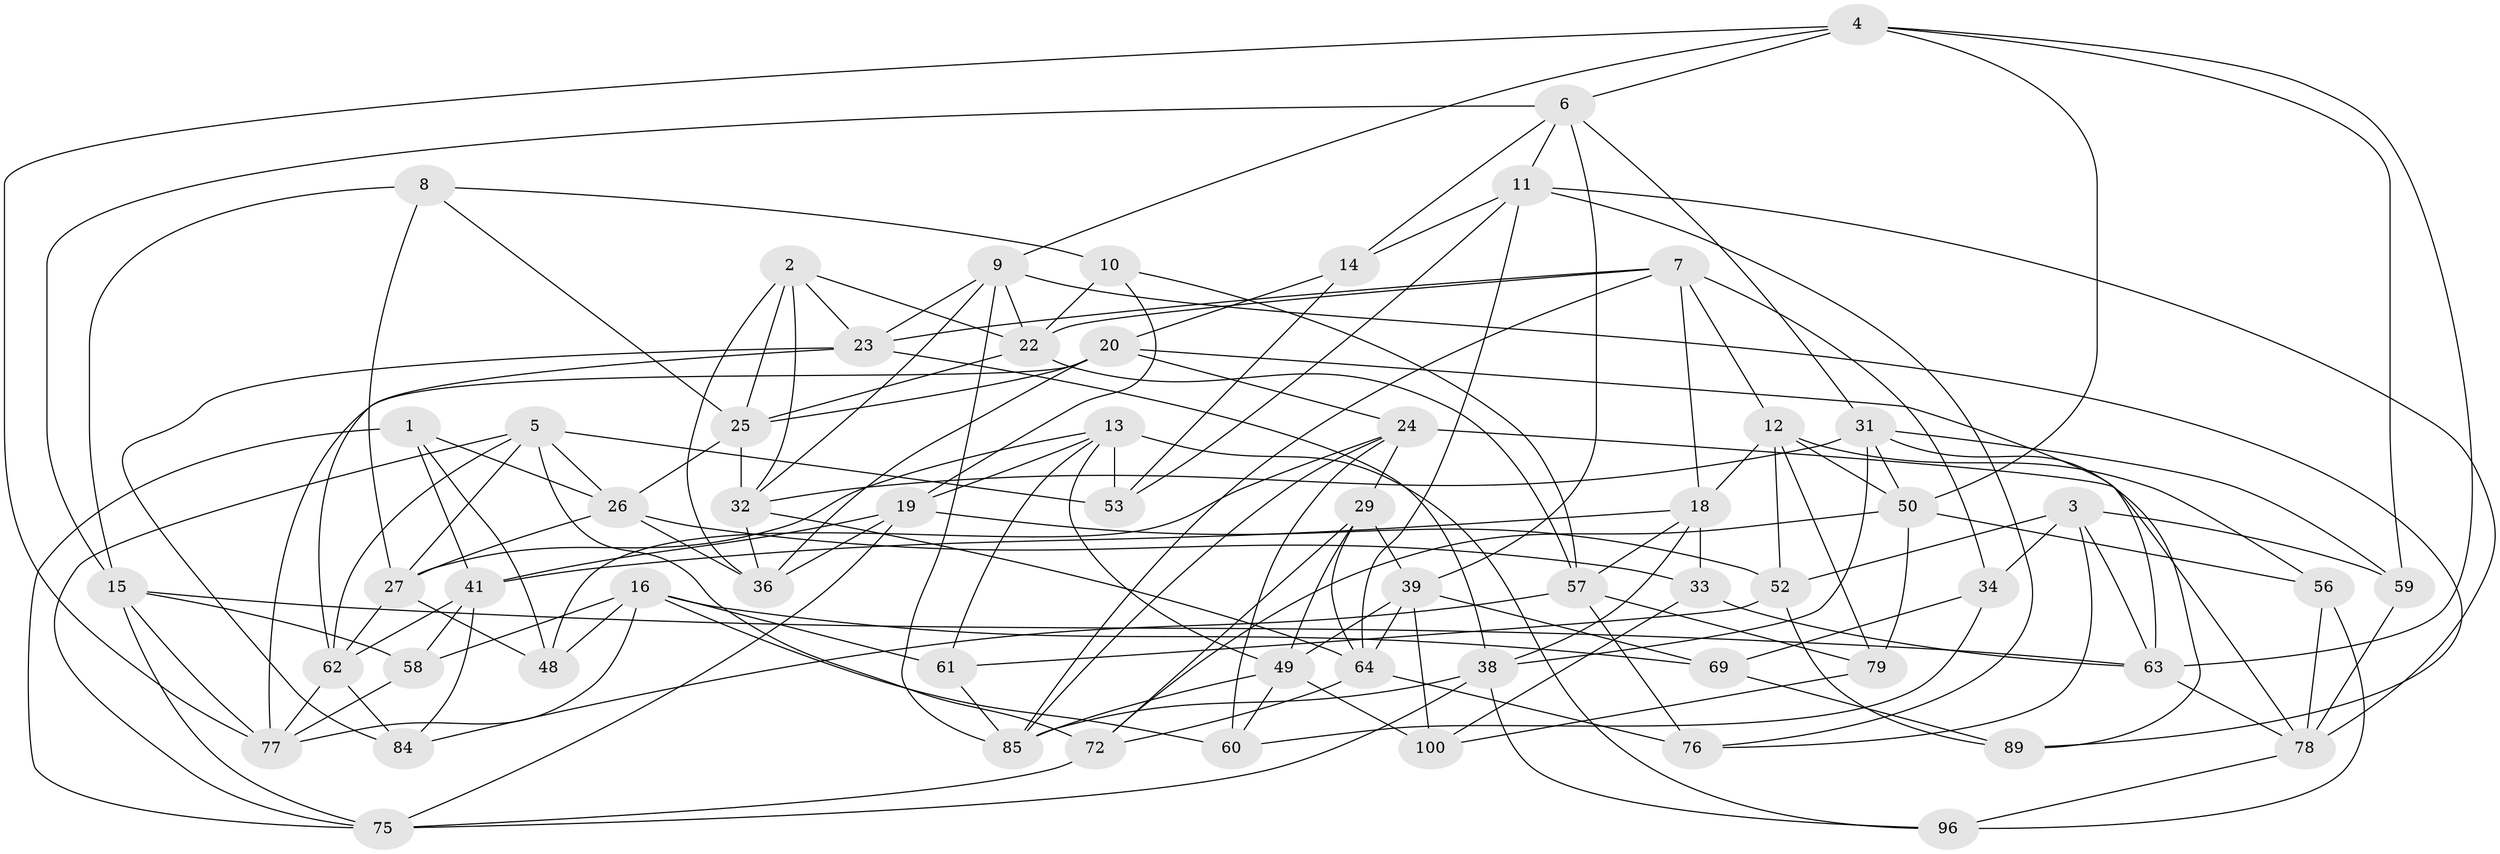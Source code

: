 // original degree distribution, {4: 1.0}
// Generated by graph-tools (version 1.1) at 2025/39/02/21/25 10:39:01]
// undirected, 60 vertices, 157 edges
graph export_dot {
graph [start="1"]
  node [color=gray90,style=filled];
  1;
  2 [super="+81"];
  3 [super="+17"];
  4 [super="+35"];
  5 [super="+44"];
  6 [super="+74"];
  7 [super="+99"];
  8;
  9 [super="+86"];
  10;
  11 [super="+54"];
  12 [super="+37"];
  13 [super="+46"];
  14;
  15 [super="+94"];
  16 [super="+21"];
  18 [super="+28"];
  19 [super="+95"];
  20 [super="+45"];
  22 [super="+42"];
  23 [super="+40"];
  24 [super="+43"];
  25 [super="+87"];
  26 [super="+98"];
  27 [super="+30"];
  29 [super="+65"];
  31 [super="+71"];
  32 [super="+55"];
  33;
  34;
  36 [super="+47"];
  38 [super="+67"];
  39 [super="+66"];
  41 [super="+70"];
  48;
  49 [super="+88"];
  50 [super="+51"];
  52 [super="+73"];
  53;
  56;
  57 [super="+80"];
  58;
  59;
  60;
  61;
  62 [super="+83"];
  63 [super="+92"];
  64 [super="+68"];
  69;
  72 [super="+82"];
  75 [super="+97"];
  76;
  77 [super="+90"];
  78 [super="+93"];
  79;
  84;
  85 [super="+91"];
  89;
  96;
  100;
  1 -- 75;
  1 -- 26;
  1 -- 48;
  1 -- 41;
  2 -- 32;
  2 -- 23;
  2 -- 25;
  2 -- 36 [weight=2];
  2 -- 22;
  3 -- 52 [weight=2];
  3 -- 34;
  3 -- 63;
  3 -- 59;
  3 -- 76;
  4 -- 77;
  4 -- 59;
  4 -- 9;
  4 -- 50;
  4 -- 6;
  4 -- 63;
  5 -- 72;
  5 -- 53;
  5 -- 62;
  5 -- 26;
  5 -- 75;
  5 -- 27;
  6 -- 11;
  6 -- 39;
  6 -- 14;
  6 -- 15;
  6 -- 31;
  7 -- 34;
  7 -- 18;
  7 -- 12;
  7 -- 23;
  7 -- 22;
  7 -- 85;
  8 -- 10;
  8 -- 15;
  8 -- 27;
  8 -- 25;
  9 -- 23;
  9 -- 32;
  9 -- 89;
  9 -- 22;
  9 -- 85;
  10 -- 22;
  10 -- 19;
  10 -- 57;
  11 -- 53;
  11 -- 76;
  11 -- 64;
  11 -- 14;
  11 -- 78;
  12 -- 56;
  12 -- 52;
  12 -- 79;
  12 -- 50;
  12 -- 18;
  13 -- 49;
  13 -- 53;
  13 -- 61;
  13 -- 96;
  13 -- 19;
  13 -- 27;
  14 -- 53;
  14 -- 20;
  15 -- 77;
  15 -- 58;
  15 -- 63;
  15 -- 75;
  16 -- 60;
  16 -- 61;
  16 -- 69;
  16 -- 48;
  16 -- 58;
  16 -- 77;
  18 -- 41;
  18 -- 33;
  18 -- 57;
  18 -- 38;
  19 -- 52;
  19 -- 36;
  19 -- 41;
  19 -- 75;
  20 -- 77;
  20 -- 24;
  20 -- 63;
  20 -- 25;
  20 -- 36;
  22 -- 25;
  22 -- 57;
  23 -- 62;
  23 -- 84;
  23 -- 38;
  24 -- 85;
  24 -- 48;
  24 -- 60;
  24 -- 29;
  24 -- 78;
  25 -- 32;
  25 -- 26;
  26 -- 27;
  26 -- 33;
  26 -- 36;
  27 -- 62;
  27 -- 48;
  29 -- 64;
  29 -- 39;
  29 -- 72 [weight=2];
  29 -- 49;
  31 -- 89;
  31 -- 59;
  31 -- 50;
  31 -- 38;
  31 -- 32;
  32 -- 64;
  32 -- 36;
  33 -- 63;
  33 -- 100;
  34 -- 69;
  34 -- 60;
  38 -- 96;
  38 -- 85;
  38 -- 75;
  39 -- 69;
  39 -- 100;
  39 -- 64;
  39 -- 49;
  41 -- 58;
  41 -- 84;
  41 -- 62;
  49 -- 100;
  49 -- 60;
  49 -- 85;
  50 -- 56;
  50 -- 79;
  50 -- 72;
  52 -- 89;
  52 -- 61;
  56 -- 78;
  56 -- 96;
  57 -- 79;
  57 -- 76;
  57 -- 84;
  58 -- 77;
  59 -- 78;
  61 -- 85;
  62 -- 84;
  62 -- 77;
  63 -- 78;
  64 -- 72;
  64 -- 76;
  69 -- 89;
  72 -- 75;
  78 -- 96;
  79 -- 100;
}
